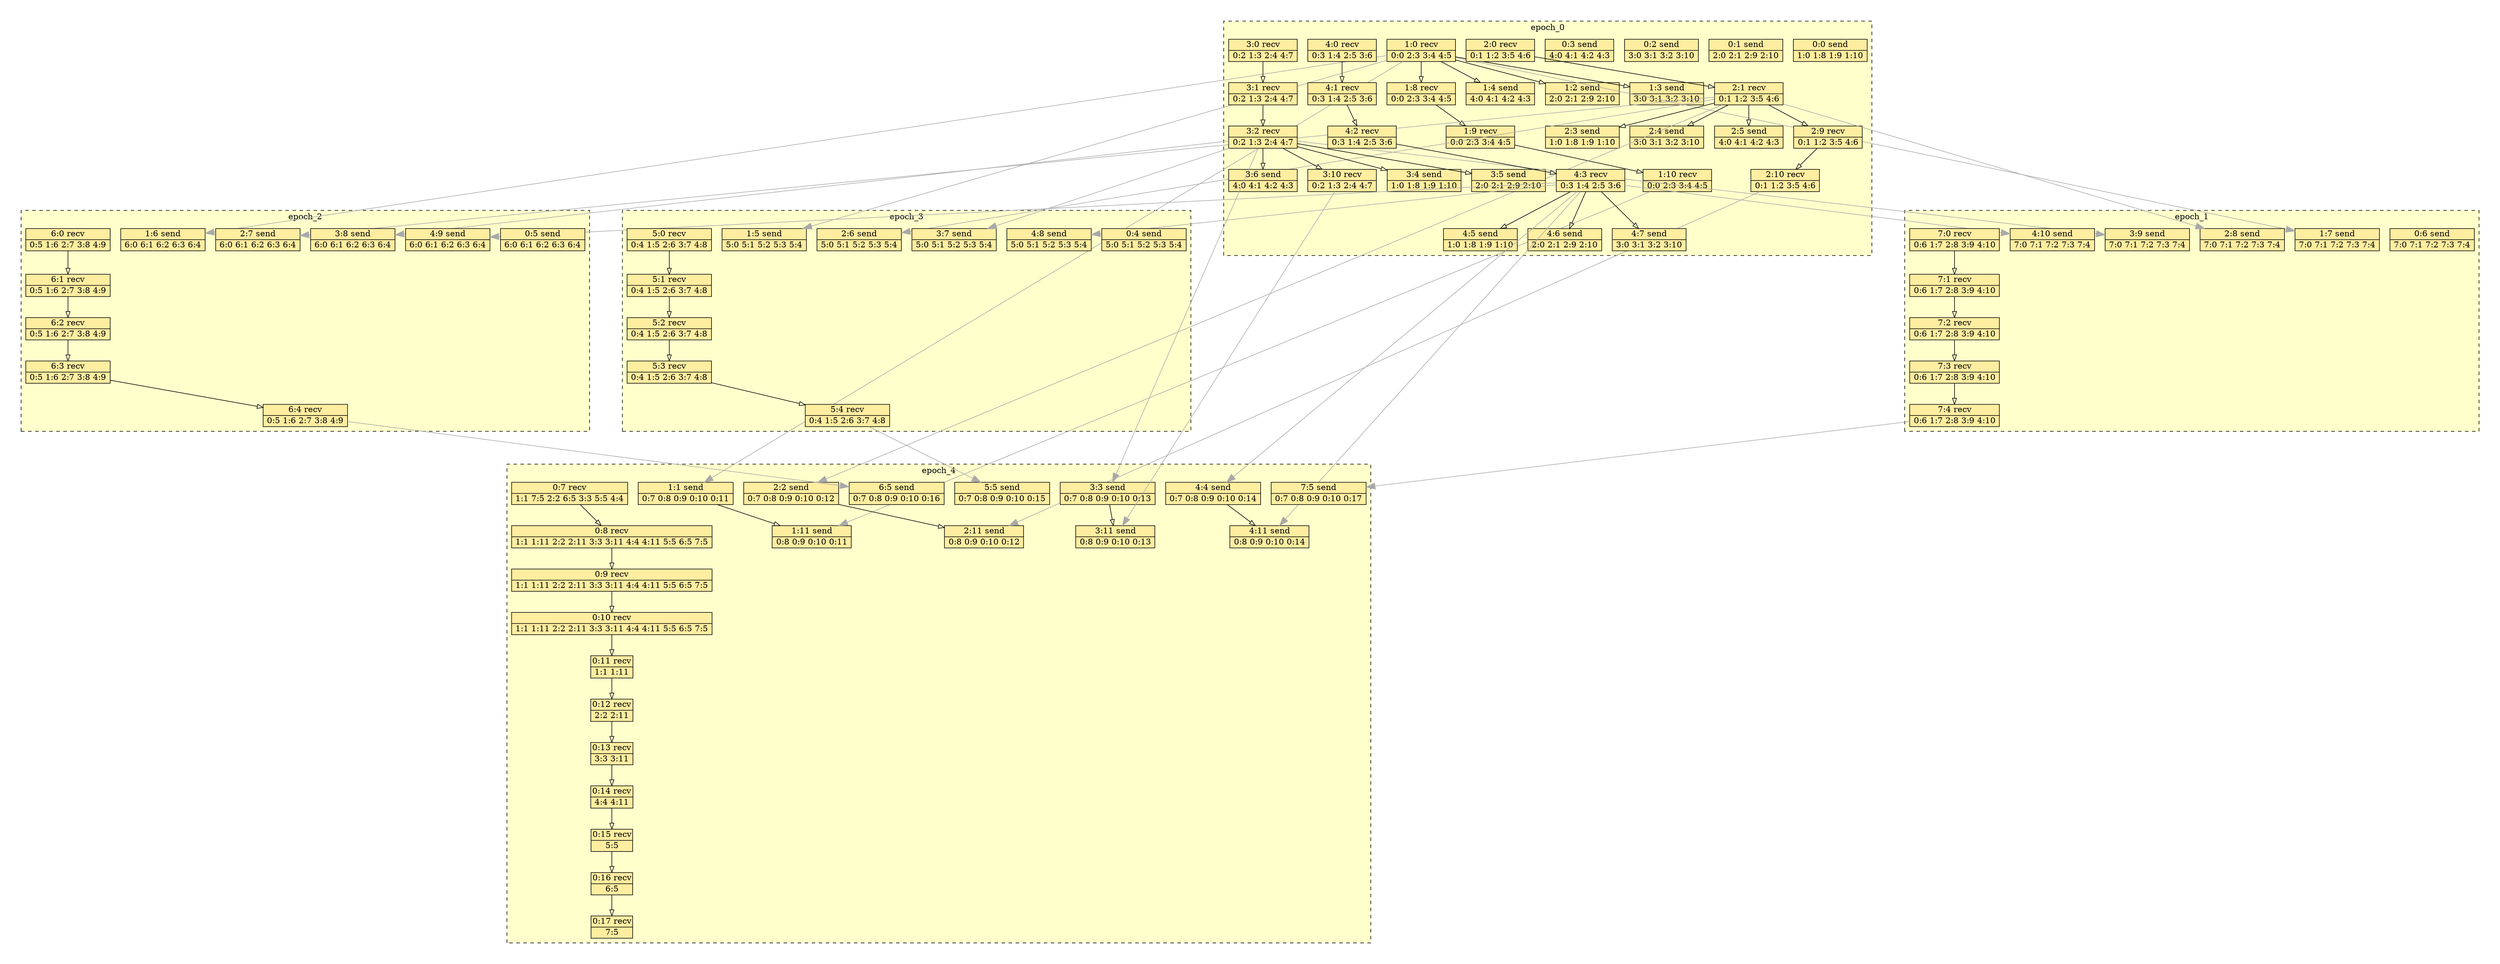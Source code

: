 digraph{node[shape=none margin=0 style=filled colorscheme=ylorrd9 fillcolor=2];compound=true;splines=line;subgraph clusterdummy0_0{style=invis;subgraph clusterdummy0_1{style=invis;subgraph clusterdummy0_2{style=invis;subgraph cluster0{style=dashed;colorscheme=ylorrd9;bgcolor=1;edge[arrowhead=empty];label=epoch_0;0[label=<<table border="0" cellborder="0" cellspacing="0"><tr><td>0:0 send</td></tr><hr/><tr><td> 1:0 1:8 1:9 1:10 </td></tr></table>>];1[label=<<table border="0" cellborder="0" cellspacing="0"><tr><td>0:1 send</td></tr><hr/><tr><td> 2:0 2:1 2:9 2:10 </td></tr></table>>];2[label=<<table border="0" cellborder="0" cellspacing="0"><tr><td>0:2 send</td></tr><hr/><tr><td> 3:0 3:1 3:2 3:10 </td></tr></table>>];3[label=<<table border="0" cellborder="0" cellspacing="0"><tr><td>0:3 send</td></tr><hr/><tr><td> 4:0 4:1 4:2 4:3 </td></tr></table>>];18[label=<<table border="0" cellborder="0" cellspacing="0"><tr><td>1:0 recv</td></tr><hr/><tr><td> 0:0 2:3 3:4 4:5 </td></tr></table>>];20[label=<<table border="0" cellborder="0" cellspacing="0"><tr><td>1:2 send</td></tr><hr/><tr><td> 2:0 2:1 2:9 2:10 </td></tr></table>>];18->20;21[label=<<table border="0" cellborder="0" cellspacing="0"><tr><td>1:3 send</td></tr><hr/><tr><td> 3:0 3:1 3:2 3:10 </td></tr></table>>];18->21;22[label=<<table border="0" cellborder="0" cellspacing="0"><tr><td>1:4 send</td></tr><hr/><tr><td> 4:0 4:1 4:2 4:3 </td></tr></table>>];18->22;26[label=<<table border="0" cellborder="0" cellspacing="0"><tr><td>1:8 recv</td></tr><hr/><tr><td> 0:0 2:3 3:4 4:5 </td></tr></table>>];18->26;27[label=<<table border="0" cellborder="0" cellspacing="0"><tr><td>1:9 recv</td></tr><hr/><tr><td> 0:0 2:3 3:4 4:5 </td></tr></table>>];26->27;28[label=<<table border="0" cellborder="0" cellspacing="0"><tr><td>1:10 recv</td></tr><hr/><tr><td> 0:0 2:3 3:4 4:5 </td></tr></table>>];27->28;30[label=<<table border="0" cellborder="0" cellspacing="0"><tr><td>2:0 recv</td></tr><hr/><tr><td> 0:1 1:2 3:5 4:6 </td></tr></table>>];31[label=<<table border="0" cellborder="0" cellspacing="0"><tr><td>2:1 recv</td></tr><hr/><tr><td> 0:1 1:2 3:5 4:6 </td></tr></table>>];30->31;33[label=<<table border="0" cellborder="0" cellspacing="0"><tr><td>2:3 send</td></tr><hr/><tr><td> 1:0 1:8 1:9 1:10 </td></tr></table>>];31->33;34[label=<<table border="0" cellborder="0" cellspacing="0"><tr><td>2:4 send</td></tr><hr/><tr><td> 3:0 3:1 3:2 3:10 </td></tr></table>>];31->34;35[label=<<table border="0" cellborder="0" cellspacing="0"><tr><td>2:5 send</td></tr><hr/><tr><td> 4:0 4:1 4:2 4:3 </td></tr></table>>];31->35;39[label=<<table border="0" cellborder="0" cellspacing="0"><tr><td>2:9 recv</td></tr><hr/><tr><td> 0:1 1:2 3:5 4:6 </td></tr></table>>];31->39;40[label=<<table border="0" cellborder="0" cellspacing="0"><tr><td>2:10 recv</td></tr><hr/><tr><td> 0:1 1:2 3:5 4:6 </td></tr></table>>];39->40;42[label=<<table border="0" cellborder="0" cellspacing="0"><tr><td>3:0 recv</td></tr><hr/><tr><td> 0:2 1:3 2:4 4:7 </td></tr></table>>];43[label=<<table border="0" cellborder="0" cellspacing="0"><tr><td>3:1 recv</td></tr><hr/><tr><td> 0:2 1:3 2:4 4:7 </td></tr></table>>];42->43;44[label=<<table border="0" cellborder="0" cellspacing="0"><tr><td>3:2 recv</td></tr><hr/><tr><td> 0:2 1:3 2:4 4:7 </td></tr></table>>];43->44;46[label=<<table border="0" cellborder="0" cellspacing="0"><tr><td>3:4 send</td></tr><hr/><tr><td> 1:0 1:8 1:9 1:10 </td></tr></table>>];44->46;47[label=<<table border="0" cellborder="0" cellspacing="0"><tr><td>3:5 send</td></tr><hr/><tr><td> 2:0 2:1 2:9 2:10 </td></tr></table>>];44->47;48[label=<<table border="0" cellborder="0" cellspacing="0"><tr><td>3:6 send</td></tr><hr/><tr><td> 4:0 4:1 4:2 4:3 </td></tr></table>>];44->48;52[label=<<table border="0" cellborder="0" cellspacing="0"><tr><td>3:10 recv</td></tr><hr/><tr><td> 0:2 1:3 2:4 4:7 </td></tr></table>>];44->52;54[label=<<table border="0" cellborder="0" cellspacing="0"><tr><td>4:0 recv</td></tr><hr/><tr><td> 0:3 1:4 2:5 3:6 </td></tr></table>>];55[label=<<table border="0" cellborder="0" cellspacing="0"><tr><td>4:1 recv</td></tr><hr/><tr><td> 0:3 1:4 2:5 3:6 </td></tr></table>>];54->55;56[label=<<table border="0" cellborder="0" cellspacing="0"><tr><td>4:2 recv</td></tr><hr/><tr><td> 0:3 1:4 2:5 3:6 </td></tr></table>>];55->56;57[label=<<table border="0" cellborder="0" cellspacing="0"><tr><td>4:3 recv</td></tr><hr/><tr><td> 0:3 1:4 2:5 3:6 </td></tr></table>>];56->57;59[label=<<table border="0" cellborder="0" cellspacing="0"><tr><td>4:5 send</td></tr><hr/><tr><td> 1:0 1:8 1:9 1:10 </td></tr></table>>];57->59;60[label=<<table border="0" cellborder="0" cellspacing="0"><tr><td>4:6 send</td></tr><hr/><tr><td> 2:0 2:1 2:9 2:10 </td></tr></table>>];57->60;61[label=<<table border="0" cellborder="0" cellspacing="0"><tr><td>4:7 send</td></tr><hr/><tr><td> 3:0 3:1 3:2 3:10 </td></tr></table>>];57->61;}}}}subgraph clusterdummy1_0{style=invis;subgraph clusterdummy1_1{style=invis;subgraph clusterdummy1_2{style=invis;subgraph cluster1{style=dashed;colorscheme=ylorrd9;bgcolor=1;edge[arrowhead=empty];label=epoch_1;6[label=<<table border="0" cellborder="0" cellspacing="0"><tr><td>0:6 send</td></tr><hr/><tr><td> 7:0 7:1 7:2 7:3 7:4 </td></tr></table>>];25[label=<<table border="0" cellborder="0" cellspacing="0"><tr><td>1:7 send</td></tr><hr/><tr><td> 7:0 7:1 7:2 7:3 7:4 </td></tr></table>>];38[label=<<table border="0" cellborder="0" cellspacing="0"><tr><td>2:8 send</td></tr><hr/><tr><td> 7:0 7:1 7:2 7:3 7:4 </td></tr></table>>];51[label=<<table border="0" cellborder="0" cellspacing="0"><tr><td>3:9 send</td></tr><hr/><tr><td> 7:0 7:1 7:2 7:3 7:4 </td></tr></table>>];64[label=<<table border="0" cellborder="0" cellspacing="0"><tr><td>4:10 send</td></tr><hr/><tr><td> 7:0 7:1 7:2 7:3 7:4 </td></tr></table>>];78[label=<<table border="0" cellborder="0" cellspacing="0"><tr><td>7:0 recv</td></tr><hr/><tr><td> 0:6 1:7 2:8 3:9 4:10 </td></tr></table>>];79[label=<<table border="0" cellborder="0" cellspacing="0"><tr><td>7:1 recv</td></tr><hr/><tr><td> 0:6 1:7 2:8 3:9 4:10 </td></tr></table>>];78->79;80[label=<<table border="0" cellborder="0" cellspacing="0"><tr><td>7:2 recv</td></tr><hr/><tr><td> 0:6 1:7 2:8 3:9 4:10 </td></tr></table>>];79->80;81[label=<<table border="0" cellborder="0" cellspacing="0"><tr><td>7:3 recv</td></tr><hr/><tr><td> 0:6 1:7 2:8 3:9 4:10 </td></tr></table>>];80->81;82[label=<<table border="0" cellborder="0" cellspacing="0"><tr><td>7:4 recv</td></tr><hr/><tr><td> 0:6 1:7 2:8 3:9 4:10 </td></tr></table>>];81->82;}}}}subgraph clusterdummy2_0{style=invis;subgraph clusterdummy2_1{style=invis;subgraph clusterdummy2_2{style=invis;subgraph cluster2{style=dashed;colorscheme=ylorrd9;bgcolor=1;edge[arrowhead=empty];label=epoch_2;5[label=<<table border="0" cellborder="0" cellspacing="0"><tr><td>0:5 send</td></tr><hr/><tr><td> 6:0 6:1 6:2 6:3 6:4 </td></tr></table>>];24[label=<<table border="0" cellborder="0" cellspacing="0"><tr><td>1:6 send</td></tr><hr/><tr><td> 6:0 6:1 6:2 6:3 6:4 </td></tr></table>>];37[label=<<table border="0" cellborder="0" cellspacing="0"><tr><td>2:7 send</td></tr><hr/><tr><td> 6:0 6:1 6:2 6:3 6:4 </td></tr></table>>];50[label=<<table border="0" cellborder="0" cellspacing="0"><tr><td>3:8 send</td></tr><hr/><tr><td> 6:0 6:1 6:2 6:3 6:4 </td></tr></table>>];63[label=<<table border="0" cellborder="0" cellspacing="0"><tr><td>4:9 send</td></tr><hr/><tr><td> 6:0 6:1 6:2 6:3 6:4 </td></tr></table>>];72[label=<<table border="0" cellborder="0" cellspacing="0"><tr><td>6:0 recv</td></tr><hr/><tr><td> 0:5 1:6 2:7 3:8 4:9 </td></tr></table>>];73[label=<<table border="0" cellborder="0" cellspacing="0"><tr><td>6:1 recv</td></tr><hr/><tr><td> 0:5 1:6 2:7 3:8 4:9 </td></tr></table>>];72->73;74[label=<<table border="0" cellborder="0" cellspacing="0"><tr><td>6:2 recv</td></tr><hr/><tr><td> 0:5 1:6 2:7 3:8 4:9 </td></tr></table>>];73->74;75[label=<<table border="0" cellborder="0" cellspacing="0"><tr><td>6:3 recv</td></tr><hr/><tr><td> 0:5 1:6 2:7 3:8 4:9 </td></tr></table>>];74->75;76[label=<<table border="0" cellborder="0" cellspacing="0"><tr><td>6:4 recv</td></tr><hr/><tr><td> 0:5 1:6 2:7 3:8 4:9 </td></tr></table>>];75->76;}}}}subgraph clusterdummy3_0{style=invis;subgraph clusterdummy3_1{style=invis;subgraph clusterdummy3_2{style=invis;subgraph cluster3{style=dashed;colorscheme=ylorrd9;bgcolor=1;edge[arrowhead=empty];label=epoch_3;4[label=<<table border="0" cellborder="0" cellspacing="0"><tr><td>0:4 send</td></tr><hr/><tr><td> 5:0 5:1 5:2 5:3 5:4 </td></tr></table>>];23[label=<<table border="0" cellborder="0" cellspacing="0"><tr><td>1:5 send</td></tr><hr/><tr><td> 5:0 5:1 5:2 5:3 5:4 </td></tr></table>>];36[label=<<table border="0" cellborder="0" cellspacing="0"><tr><td>2:6 send</td></tr><hr/><tr><td> 5:0 5:1 5:2 5:3 5:4 </td></tr></table>>];49[label=<<table border="0" cellborder="0" cellspacing="0"><tr><td>3:7 send</td></tr><hr/><tr><td> 5:0 5:1 5:2 5:3 5:4 </td></tr></table>>];62[label=<<table border="0" cellborder="0" cellspacing="0"><tr><td>4:8 send</td></tr><hr/><tr><td> 5:0 5:1 5:2 5:3 5:4 </td></tr></table>>];66[label=<<table border="0" cellborder="0" cellspacing="0"><tr><td>5:0 recv</td></tr><hr/><tr><td> 0:4 1:5 2:6 3:7 4:8 </td></tr></table>>];67[label=<<table border="0" cellborder="0" cellspacing="0"><tr><td>5:1 recv</td></tr><hr/><tr><td> 0:4 1:5 2:6 3:7 4:8 </td></tr></table>>];66->67;68[label=<<table border="0" cellborder="0" cellspacing="0"><tr><td>5:2 recv</td></tr><hr/><tr><td> 0:4 1:5 2:6 3:7 4:8 </td></tr></table>>];67->68;69[label=<<table border="0" cellborder="0" cellspacing="0"><tr><td>5:3 recv</td></tr><hr/><tr><td> 0:4 1:5 2:6 3:7 4:8 </td></tr></table>>];68->69;70[label=<<table border="0" cellborder="0" cellspacing="0"><tr><td>5:4 recv</td></tr><hr/><tr><td> 0:4 1:5 2:6 3:7 4:8 </td></tr></table>>];69->70;}}}}subgraph clusterdummy4_0{style=invis;subgraph clusterdummy4_1{style=invis;subgraph clusterdummy4_2{style=invis;subgraph cluster4{style=dashed;colorscheme=ylorrd9;bgcolor=1;edge[arrowhead=empty];label=epoch_4;7[label=<<table border="0" cellborder="0" cellspacing="0"><tr><td>0:7 recv</td></tr><hr/><tr><td> 1:1 7:5 2:2 6:5 3:3 5:5 4:4 </td></tr></table>>];8[label=<<table border="0" cellborder="0" cellspacing="0"><tr><td>0:8 recv</td></tr><hr/><tr><td> 1:1 1:11 2:2 2:11 3:3 3:11 4:4 4:11 5:5 6:5 7:5 </td></tr></table>>];7->8;9[label=<<table border="0" cellborder="0" cellspacing="0"><tr><td>0:9 recv</td></tr><hr/><tr><td> 1:1 1:11 2:2 2:11 3:3 3:11 4:4 4:11 5:5 6:5 7:5 </td></tr></table>>];8->9;10[label=<<table border="0" cellborder="0" cellspacing="0"><tr><td>0:10 recv</td></tr><hr/><tr><td> 1:1 1:11 2:2 2:11 3:3 3:11 4:4 4:11 5:5 6:5 7:5 </td></tr></table>>];9->10;11[label=<<table border="0" cellborder="0" cellspacing="0"><tr><td>0:11 recv</td></tr><hr/><tr><td> 1:1 1:11 </td></tr></table>>];10->11;12[label=<<table border="0" cellborder="0" cellspacing="0"><tr><td>0:12 recv</td></tr><hr/><tr><td> 2:2 2:11 </td></tr></table>>];11->12;13[label=<<table border="0" cellborder="0" cellspacing="0"><tr><td>0:13 recv</td></tr><hr/><tr><td> 3:3 3:11 </td></tr></table>>];12->13;14[label=<<table border="0" cellborder="0" cellspacing="0"><tr><td>0:14 recv</td></tr><hr/><tr><td> 4:4 4:11 </td></tr></table>>];13->14;15[label=<<table border="0" cellborder="0" cellspacing="0"><tr><td>0:15 recv</td></tr><hr/><tr><td> 5:5 </td></tr></table>>];14->15;16[label=<<table border="0" cellborder="0" cellspacing="0"><tr><td>0:16 recv</td></tr><hr/><tr><td> 6:5 </td></tr></table>>];15->16;17[label=<<table border="0" cellborder="0" cellspacing="0"><tr><td>0:17 recv</td></tr><hr/><tr><td> 7:5 </td></tr></table>>];16->17;19[label=<<table border="0" cellborder="0" cellspacing="0"><tr><td>1:1 send</td></tr><hr/><tr><td> 0:7 0:8 0:9 0:10 0:11 </td></tr></table>>];29[label=<<table border="0" cellborder="0" cellspacing="0"><tr><td>1:11 send</td></tr><hr/><tr><td> 0:8 0:9 0:10 0:11 </td></tr></table>>];19->29;32[label=<<table border="0" cellborder="0" cellspacing="0"><tr><td>2:2 send</td></tr><hr/><tr><td> 0:7 0:8 0:9 0:10 0:12 </td></tr></table>>];41[label=<<table border="0" cellborder="0" cellspacing="0"><tr><td>2:11 send</td></tr><hr/><tr><td> 0:8 0:9 0:10 0:12 </td></tr></table>>];32->41;45[label=<<table border="0" cellborder="0" cellspacing="0"><tr><td>3:3 send</td></tr><hr/><tr><td> 0:7 0:8 0:9 0:10 0:13 </td></tr></table>>];53[label=<<table border="0" cellborder="0" cellspacing="0"><tr><td>3:11 send</td></tr><hr/><tr><td> 0:8 0:9 0:10 0:13 </td></tr></table>>];45->53;58[label=<<table border="0" cellborder="0" cellspacing="0"><tr><td>4:4 send</td></tr><hr/><tr><td> 0:7 0:8 0:9 0:10 0:14 </td></tr></table>>];65[label=<<table border="0" cellborder="0" cellspacing="0"><tr><td>4:11 send</td></tr><hr/><tr><td> 0:8 0:9 0:10 0:14 </td></tr></table>>];58->65;71[label=<<table border="0" cellborder="0" cellspacing="0"><tr><td>5:5 send</td></tr><hr/><tr><td> 0:7 0:8 0:9 0:10 0:15 </td></tr></table>>];77[label=<<table border="0" cellborder="0" cellspacing="0"><tr><td>6:5 send</td></tr><hr/><tr><td> 0:7 0:8 0:9 0:10 0:16 </td></tr></table>>];83[label=<<table border="0" cellborder="0" cellspacing="0"><tr><td>7:5 send</td></tr><hr/><tr><td> 0:7 0:8 0:9 0:10 0:17 </td></tr></table>>];}}}}subgraph{edge[color=darkgray arrowsize=1.5];18->19;18->23;18->24;18->25;28->29;31->32;31->36;31->37;31->38;40->41;44->45;44->49;44->50;44->51;52->53;57->58;57->62;57->63;57->64;57->65;70->71;76->77;82->83;}}
